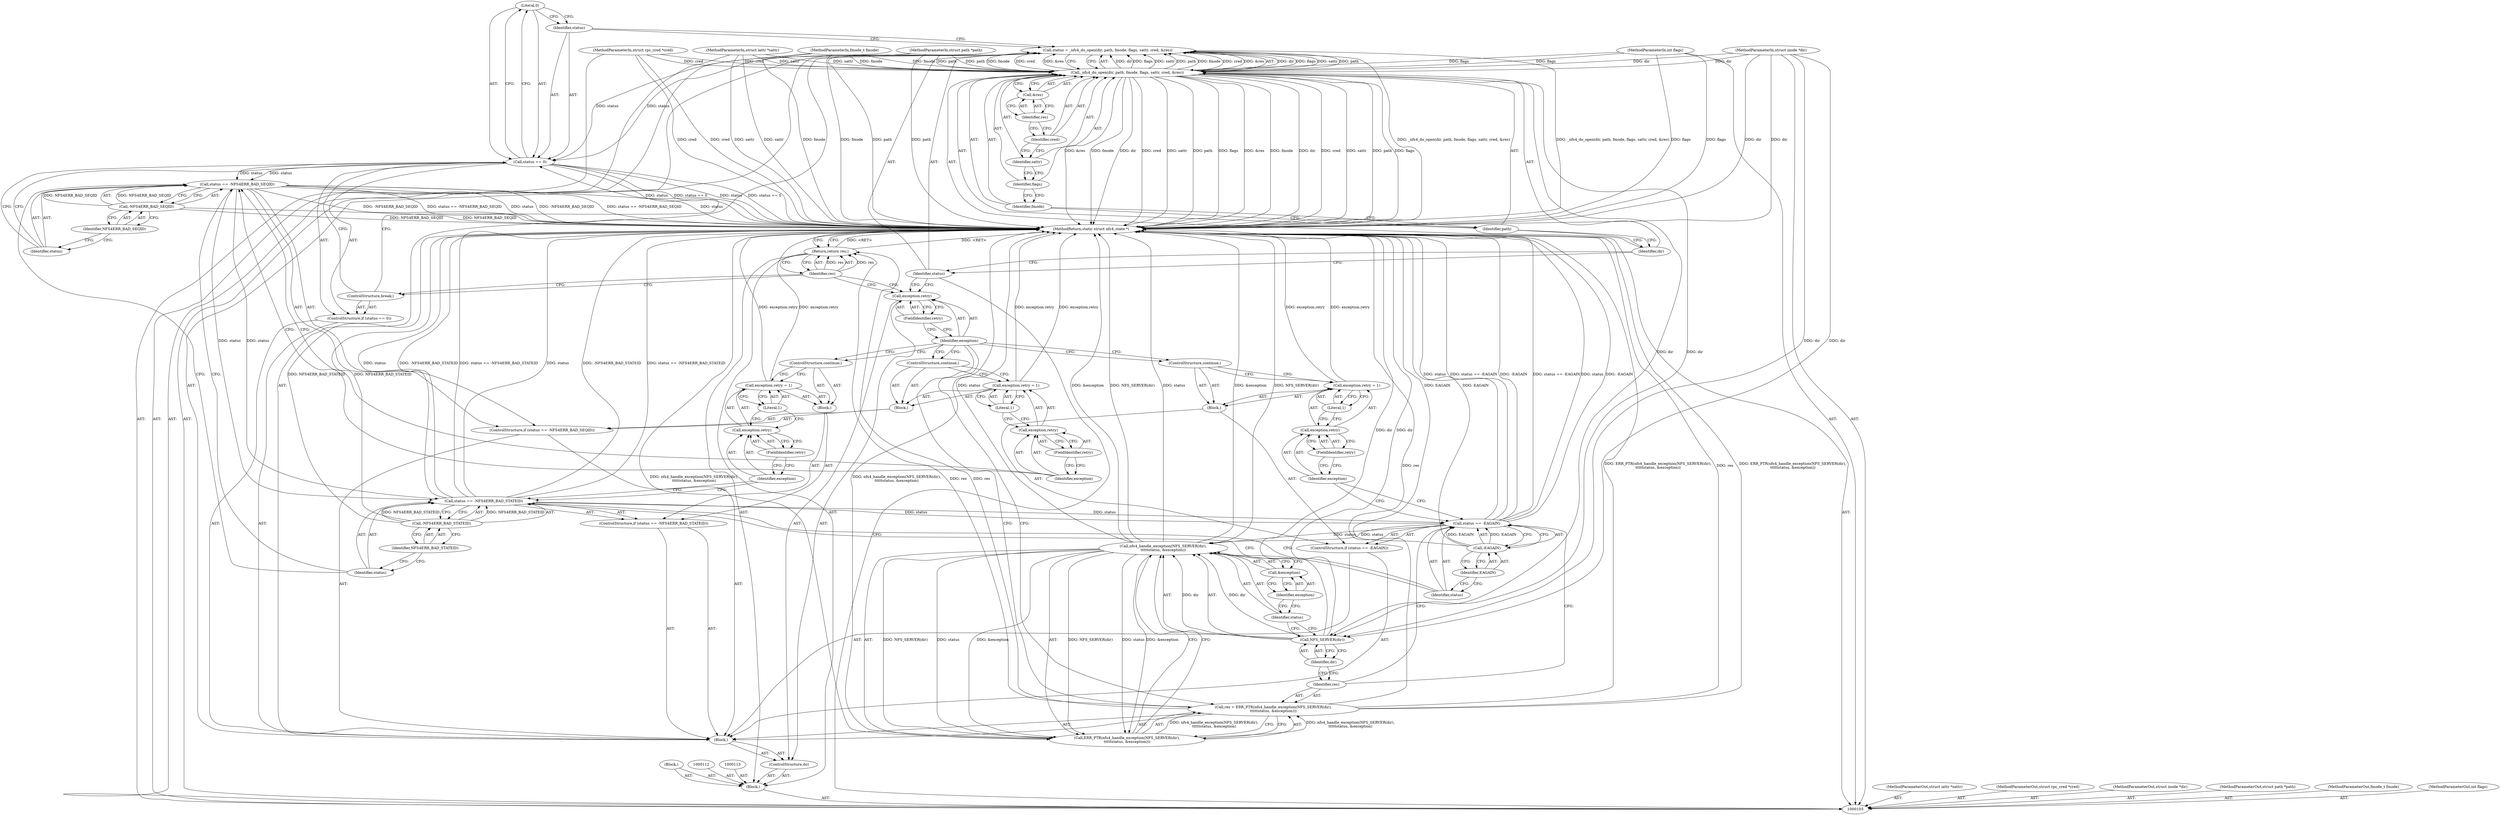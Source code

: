 digraph "0_linux_dc0b027dfadfcb8a5504f7d8052754bf8d501ab9_9" {
"1000130" [label="(Literal,0)"];
"1000127" [label="(ControlStructure,if (status == 0))"];
"1000128" [label="(Call,status == 0)"];
"1000129" [label="(Identifier,status)"];
"1000131" [label="(ControlStructure,break;)"];
"1000182" [label="(MethodReturn,static struct nfs4_state *)"];
"1000108" [label="(MethodParameterIn,struct iattr *sattr)"];
"1000245" [label="(MethodParameterOut,struct iattr *sattr)"];
"1000109" [label="(MethodParameterIn,struct rpc_cred *cred)"];
"1000246" [label="(MethodParameterOut,struct rpc_cred *cred)"];
"1000104" [label="(MethodParameterIn,struct inode *dir)"];
"1000241" [label="(MethodParameterOut,struct inode *dir)"];
"1000105" [label="(MethodParameterIn,struct path *path)"];
"1000242" [label="(MethodParameterOut,struct path *path)"];
"1000106" [label="(MethodParameterIn,fmode_t fmode)"];
"1000243" [label="(MethodParameterOut,fmode_t fmode)"];
"1000107" [label="(MethodParameterIn,int flags)"];
"1000244" [label="(MethodParameterOut,int flags)"];
"1000135" [label="(Call,-NFS4ERR_BAD_SEQID)"];
"1000136" [label="(Identifier,NFS4ERR_BAD_SEQID)"];
"1000132" [label="(ControlStructure,if (status == -NFS4ERR_BAD_SEQID))"];
"1000137" [label="(Block,)"];
"1000133" [label="(Call,status == -NFS4ERR_BAD_SEQID)"];
"1000134" [label="(Identifier,status)"];
"1000141" [label="(FieldIdentifier,retry)"];
"1000142" [label="(Literal,1)"];
"1000138" [label="(Call,exception.retry = 1)"];
"1000139" [label="(Call,exception.retry)"];
"1000140" [label="(Identifier,exception)"];
"1000143" [label="(ControlStructure,continue;)"];
"1000110" [label="(Block,)"];
"1000147" [label="(Call,-NFS4ERR_BAD_STATEID)"];
"1000148" [label="(Identifier,NFS4ERR_BAD_STATEID)"];
"1000144" [label="(ControlStructure,if (status == -NFS4ERR_BAD_STATEID))"];
"1000149" [label="(Block,)"];
"1000145" [label="(Call,status == -NFS4ERR_BAD_STATEID)"];
"1000146" [label="(Identifier,status)"];
"1000153" [label="(FieldIdentifier,retry)"];
"1000154" [label="(Literal,1)"];
"1000150" [label="(Call,exception.retry = 1)"];
"1000151" [label="(Call,exception.retry)"];
"1000152" [label="(Identifier,exception)"];
"1000155" [label="(ControlStructure,continue;)"];
"1000111" [label="(Block,)"];
"1000159" [label="(Call,-EAGAIN)"];
"1000160" [label="(Identifier,EAGAIN)"];
"1000156" [label="(ControlStructure,if (status == -EAGAIN))"];
"1000161" [label="(Block,)"];
"1000157" [label="(Call,status == -EAGAIN)"];
"1000158" [label="(Identifier,status)"];
"1000165" [label="(FieldIdentifier,retry)"];
"1000166" [label="(Literal,1)"];
"1000162" [label="(Call,exception.retry = 1)"];
"1000163" [label="(Call,exception.retry)"];
"1000164" [label="(Identifier,exception)"];
"1000167" [label="(ControlStructure,continue;)"];
"1000171" [label="(Call,nfs4_handle_exception(NFS_SERVER(dir),\n\t\t\t\t\tstatus, &exception))"];
"1000168" [label="(Call,res = ERR_PTR(nfs4_handle_exception(NFS_SERVER(dir),\n\t\t\t\t\tstatus, &exception)))"];
"1000169" [label="(Identifier,res)"];
"1000172" [label="(Call,NFS_SERVER(dir))"];
"1000173" [label="(Identifier,dir)"];
"1000170" [label="(Call,ERR_PTR(nfs4_handle_exception(NFS_SERVER(dir),\n\t\t\t\t\tstatus, &exception)))"];
"1000175" [label="(Call,&exception)"];
"1000176" [label="(Identifier,exception)"];
"1000174" [label="(Identifier,status)"];
"1000177" [label="(Call,exception.retry)"];
"1000178" [label="(Identifier,exception)"];
"1000179" [label="(FieldIdentifier,retry)"];
"1000180" [label="(Return,return res;)"];
"1000181" [label="(Identifier,res)"];
"1000114" [label="(ControlStructure,do)"];
"1000115" [label="(Block,)"];
"1000118" [label="(Call,_nfs4_do_open(dir, path, fmode, flags, sattr, cred, &res))"];
"1000116" [label="(Call,status = _nfs4_do_open(dir, path, fmode, flags, sattr, cred, &res))"];
"1000117" [label="(Identifier,status)"];
"1000119" [label="(Identifier,dir)"];
"1000120" [label="(Identifier,path)"];
"1000121" [label="(Identifier,fmode)"];
"1000122" [label="(Identifier,flags)"];
"1000123" [label="(Identifier,sattr)"];
"1000124" [label="(Identifier,cred)"];
"1000125" [label="(Call,&res)"];
"1000126" [label="(Identifier,res)"];
"1000130" -> "1000128"  [label="AST: "];
"1000130" -> "1000129"  [label="CFG: "];
"1000128" -> "1000130"  [label="CFG: "];
"1000127" -> "1000115"  [label="AST: "];
"1000128" -> "1000127"  [label="AST: "];
"1000131" -> "1000127"  [label="AST: "];
"1000128" -> "1000127"  [label="AST: "];
"1000128" -> "1000130"  [label="CFG: "];
"1000129" -> "1000128"  [label="AST: "];
"1000130" -> "1000128"  [label="AST: "];
"1000131" -> "1000128"  [label="CFG: "];
"1000134" -> "1000128"  [label="CFG: "];
"1000128" -> "1000182"  [label="DDG: status"];
"1000128" -> "1000182"  [label="DDG: status == 0"];
"1000116" -> "1000128"  [label="DDG: status"];
"1000128" -> "1000133"  [label="DDG: status"];
"1000129" -> "1000128"  [label="AST: "];
"1000129" -> "1000116"  [label="CFG: "];
"1000130" -> "1000129"  [label="CFG: "];
"1000131" -> "1000127"  [label="AST: "];
"1000131" -> "1000128"  [label="CFG: "];
"1000181" -> "1000131"  [label="CFG: "];
"1000182" -> "1000103"  [label="AST: "];
"1000182" -> "1000180"  [label="CFG: "];
"1000157" -> "1000182"  [label="DDG: -EAGAIN"];
"1000157" -> "1000182"  [label="DDG: status == -EAGAIN"];
"1000157" -> "1000182"  [label="DDG: status"];
"1000171" -> "1000182"  [label="DDG: NFS_SERVER(dir)"];
"1000171" -> "1000182"  [label="DDG: status"];
"1000171" -> "1000182"  [label="DDG: &exception"];
"1000118" -> "1000182"  [label="DDG: &res"];
"1000118" -> "1000182"  [label="DDG: fmode"];
"1000118" -> "1000182"  [label="DDG: dir"];
"1000118" -> "1000182"  [label="DDG: cred"];
"1000118" -> "1000182"  [label="DDG: sattr"];
"1000118" -> "1000182"  [label="DDG: path"];
"1000118" -> "1000182"  [label="DDG: flags"];
"1000108" -> "1000182"  [label="DDG: sattr"];
"1000168" -> "1000182"  [label="DDG: res"];
"1000168" -> "1000182"  [label="DDG: ERR_PTR(nfs4_handle_exception(NFS_SERVER(dir),\n\t\t\t\t\tstatus, &exception))"];
"1000104" -> "1000182"  [label="DDG: dir"];
"1000105" -> "1000182"  [label="DDG: path"];
"1000159" -> "1000182"  [label="DDG: EAGAIN"];
"1000147" -> "1000182"  [label="DDG: NFS4ERR_BAD_STATEID"];
"1000116" -> "1000182"  [label="DDG: _nfs4_do_open(dir, path, fmode, flags, sattr, cred, &res)"];
"1000133" -> "1000182"  [label="DDG: status == -NFS4ERR_BAD_SEQID"];
"1000133" -> "1000182"  [label="DDG: status"];
"1000133" -> "1000182"  [label="DDG: -NFS4ERR_BAD_SEQID"];
"1000107" -> "1000182"  [label="DDG: flags"];
"1000150" -> "1000182"  [label="DDG: exception.retry"];
"1000138" -> "1000182"  [label="DDG: exception.retry"];
"1000128" -> "1000182"  [label="DDG: status"];
"1000128" -> "1000182"  [label="DDG: status == 0"];
"1000172" -> "1000182"  [label="DDG: dir"];
"1000135" -> "1000182"  [label="DDG: NFS4ERR_BAD_SEQID"];
"1000145" -> "1000182"  [label="DDG: status == -NFS4ERR_BAD_STATEID"];
"1000145" -> "1000182"  [label="DDG: status"];
"1000145" -> "1000182"  [label="DDG: -NFS4ERR_BAD_STATEID"];
"1000170" -> "1000182"  [label="DDG: nfs4_handle_exception(NFS_SERVER(dir),\n\t\t\t\t\tstatus, &exception)"];
"1000162" -> "1000182"  [label="DDG: exception.retry"];
"1000106" -> "1000182"  [label="DDG: fmode"];
"1000109" -> "1000182"  [label="DDG: cred"];
"1000180" -> "1000182"  [label="DDG: <RET>"];
"1000108" -> "1000103"  [label="AST: "];
"1000108" -> "1000182"  [label="DDG: sattr"];
"1000108" -> "1000118"  [label="DDG: sattr"];
"1000245" -> "1000103"  [label="AST: "];
"1000109" -> "1000103"  [label="AST: "];
"1000109" -> "1000182"  [label="DDG: cred"];
"1000109" -> "1000118"  [label="DDG: cred"];
"1000246" -> "1000103"  [label="AST: "];
"1000104" -> "1000103"  [label="AST: "];
"1000104" -> "1000182"  [label="DDG: dir"];
"1000104" -> "1000118"  [label="DDG: dir"];
"1000104" -> "1000172"  [label="DDG: dir"];
"1000241" -> "1000103"  [label="AST: "];
"1000105" -> "1000103"  [label="AST: "];
"1000105" -> "1000182"  [label="DDG: path"];
"1000105" -> "1000118"  [label="DDG: path"];
"1000242" -> "1000103"  [label="AST: "];
"1000106" -> "1000103"  [label="AST: "];
"1000106" -> "1000182"  [label="DDG: fmode"];
"1000106" -> "1000118"  [label="DDG: fmode"];
"1000243" -> "1000103"  [label="AST: "];
"1000107" -> "1000103"  [label="AST: "];
"1000107" -> "1000182"  [label="DDG: flags"];
"1000107" -> "1000118"  [label="DDG: flags"];
"1000244" -> "1000103"  [label="AST: "];
"1000135" -> "1000133"  [label="AST: "];
"1000135" -> "1000136"  [label="CFG: "];
"1000136" -> "1000135"  [label="AST: "];
"1000133" -> "1000135"  [label="CFG: "];
"1000135" -> "1000182"  [label="DDG: NFS4ERR_BAD_SEQID"];
"1000135" -> "1000133"  [label="DDG: NFS4ERR_BAD_SEQID"];
"1000136" -> "1000135"  [label="AST: "];
"1000136" -> "1000134"  [label="CFG: "];
"1000135" -> "1000136"  [label="CFG: "];
"1000132" -> "1000115"  [label="AST: "];
"1000133" -> "1000132"  [label="AST: "];
"1000137" -> "1000132"  [label="AST: "];
"1000137" -> "1000132"  [label="AST: "];
"1000138" -> "1000137"  [label="AST: "];
"1000143" -> "1000137"  [label="AST: "];
"1000133" -> "1000132"  [label="AST: "];
"1000133" -> "1000135"  [label="CFG: "];
"1000134" -> "1000133"  [label="AST: "];
"1000135" -> "1000133"  [label="AST: "];
"1000140" -> "1000133"  [label="CFG: "];
"1000146" -> "1000133"  [label="CFG: "];
"1000133" -> "1000182"  [label="DDG: status == -NFS4ERR_BAD_SEQID"];
"1000133" -> "1000182"  [label="DDG: status"];
"1000133" -> "1000182"  [label="DDG: -NFS4ERR_BAD_SEQID"];
"1000128" -> "1000133"  [label="DDG: status"];
"1000135" -> "1000133"  [label="DDG: NFS4ERR_BAD_SEQID"];
"1000133" -> "1000145"  [label="DDG: status"];
"1000134" -> "1000133"  [label="AST: "];
"1000134" -> "1000128"  [label="CFG: "];
"1000136" -> "1000134"  [label="CFG: "];
"1000141" -> "1000139"  [label="AST: "];
"1000141" -> "1000140"  [label="CFG: "];
"1000139" -> "1000141"  [label="CFG: "];
"1000142" -> "1000138"  [label="AST: "];
"1000142" -> "1000139"  [label="CFG: "];
"1000138" -> "1000142"  [label="CFG: "];
"1000138" -> "1000137"  [label="AST: "];
"1000138" -> "1000142"  [label="CFG: "];
"1000139" -> "1000138"  [label="AST: "];
"1000142" -> "1000138"  [label="AST: "];
"1000143" -> "1000138"  [label="CFG: "];
"1000138" -> "1000182"  [label="DDG: exception.retry"];
"1000139" -> "1000138"  [label="AST: "];
"1000139" -> "1000141"  [label="CFG: "];
"1000140" -> "1000139"  [label="AST: "];
"1000141" -> "1000139"  [label="AST: "];
"1000142" -> "1000139"  [label="CFG: "];
"1000140" -> "1000139"  [label="AST: "];
"1000140" -> "1000133"  [label="CFG: "];
"1000141" -> "1000140"  [label="CFG: "];
"1000143" -> "1000137"  [label="AST: "];
"1000143" -> "1000138"  [label="CFG: "];
"1000178" -> "1000143"  [label="CFG: "];
"1000110" -> "1000103"  [label="AST: "];
"1000111" -> "1000110"  [label="AST: "];
"1000112" -> "1000110"  [label="AST: "];
"1000113" -> "1000110"  [label="AST: "];
"1000114" -> "1000110"  [label="AST: "];
"1000180" -> "1000110"  [label="AST: "];
"1000147" -> "1000145"  [label="AST: "];
"1000147" -> "1000148"  [label="CFG: "];
"1000148" -> "1000147"  [label="AST: "];
"1000145" -> "1000147"  [label="CFG: "];
"1000147" -> "1000182"  [label="DDG: NFS4ERR_BAD_STATEID"];
"1000147" -> "1000145"  [label="DDG: NFS4ERR_BAD_STATEID"];
"1000148" -> "1000147"  [label="AST: "];
"1000148" -> "1000146"  [label="CFG: "];
"1000147" -> "1000148"  [label="CFG: "];
"1000144" -> "1000115"  [label="AST: "];
"1000145" -> "1000144"  [label="AST: "];
"1000149" -> "1000144"  [label="AST: "];
"1000149" -> "1000144"  [label="AST: "];
"1000150" -> "1000149"  [label="AST: "];
"1000155" -> "1000149"  [label="AST: "];
"1000145" -> "1000144"  [label="AST: "];
"1000145" -> "1000147"  [label="CFG: "];
"1000146" -> "1000145"  [label="AST: "];
"1000147" -> "1000145"  [label="AST: "];
"1000152" -> "1000145"  [label="CFG: "];
"1000158" -> "1000145"  [label="CFG: "];
"1000145" -> "1000182"  [label="DDG: status == -NFS4ERR_BAD_STATEID"];
"1000145" -> "1000182"  [label="DDG: status"];
"1000145" -> "1000182"  [label="DDG: -NFS4ERR_BAD_STATEID"];
"1000133" -> "1000145"  [label="DDG: status"];
"1000147" -> "1000145"  [label="DDG: NFS4ERR_BAD_STATEID"];
"1000145" -> "1000157"  [label="DDG: status"];
"1000146" -> "1000145"  [label="AST: "];
"1000146" -> "1000133"  [label="CFG: "];
"1000148" -> "1000146"  [label="CFG: "];
"1000153" -> "1000151"  [label="AST: "];
"1000153" -> "1000152"  [label="CFG: "];
"1000151" -> "1000153"  [label="CFG: "];
"1000154" -> "1000150"  [label="AST: "];
"1000154" -> "1000151"  [label="CFG: "];
"1000150" -> "1000154"  [label="CFG: "];
"1000150" -> "1000149"  [label="AST: "];
"1000150" -> "1000154"  [label="CFG: "];
"1000151" -> "1000150"  [label="AST: "];
"1000154" -> "1000150"  [label="AST: "];
"1000155" -> "1000150"  [label="CFG: "];
"1000150" -> "1000182"  [label="DDG: exception.retry"];
"1000151" -> "1000150"  [label="AST: "];
"1000151" -> "1000153"  [label="CFG: "];
"1000152" -> "1000151"  [label="AST: "];
"1000153" -> "1000151"  [label="AST: "];
"1000154" -> "1000151"  [label="CFG: "];
"1000152" -> "1000151"  [label="AST: "];
"1000152" -> "1000145"  [label="CFG: "];
"1000153" -> "1000152"  [label="CFG: "];
"1000155" -> "1000149"  [label="AST: "];
"1000155" -> "1000150"  [label="CFG: "];
"1000178" -> "1000155"  [label="CFG: "];
"1000111" -> "1000110"  [label="AST: "];
"1000159" -> "1000157"  [label="AST: "];
"1000159" -> "1000160"  [label="CFG: "];
"1000160" -> "1000159"  [label="AST: "];
"1000157" -> "1000159"  [label="CFG: "];
"1000159" -> "1000182"  [label="DDG: EAGAIN"];
"1000159" -> "1000157"  [label="DDG: EAGAIN"];
"1000160" -> "1000159"  [label="AST: "];
"1000160" -> "1000158"  [label="CFG: "];
"1000159" -> "1000160"  [label="CFG: "];
"1000156" -> "1000115"  [label="AST: "];
"1000157" -> "1000156"  [label="AST: "];
"1000161" -> "1000156"  [label="AST: "];
"1000161" -> "1000156"  [label="AST: "];
"1000162" -> "1000161"  [label="AST: "];
"1000167" -> "1000161"  [label="AST: "];
"1000157" -> "1000156"  [label="AST: "];
"1000157" -> "1000159"  [label="CFG: "];
"1000158" -> "1000157"  [label="AST: "];
"1000159" -> "1000157"  [label="AST: "];
"1000164" -> "1000157"  [label="CFG: "];
"1000169" -> "1000157"  [label="CFG: "];
"1000157" -> "1000182"  [label="DDG: -EAGAIN"];
"1000157" -> "1000182"  [label="DDG: status == -EAGAIN"];
"1000157" -> "1000182"  [label="DDG: status"];
"1000145" -> "1000157"  [label="DDG: status"];
"1000159" -> "1000157"  [label="DDG: EAGAIN"];
"1000157" -> "1000171"  [label="DDG: status"];
"1000158" -> "1000157"  [label="AST: "];
"1000158" -> "1000145"  [label="CFG: "];
"1000160" -> "1000158"  [label="CFG: "];
"1000165" -> "1000163"  [label="AST: "];
"1000165" -> "1000164"  [label="CFG: "];
"1000163" -> "1000165"  [label="CFG: "];
"1000166" -> "1000162"  [label="AST: "];
"1000166" -> "1000163"  [label="CFG: "];
"1000162" -> "1000166"  [label="CFG: "];
"1000162" -> "1000161"  [label="AST: "];
"1000162" -> "1000166"  [label="CFG: "];
"1000163" -> "1000162"  [label="AST: "];
"1000166" -> "1000162"  [label="AST: "];
"1000167" -> "1000162"  [label="CFG: "];
"1000162" -> "1000182"  [label="DDG: exception.retry"];
"1000163" -> "1000162"  [label="AST: "];
"1000163" -> "1000165"  [label="CFG: "];
"1000164" -> "1000163"  [label="AST: "];
"1000165" -> "1000163"  [label="AST: "];
"1000166" -> "1000163"  [label="CFG: "];
"1000164" -> "1000163"  [label="AST: "];
"1000164" -> "1000157"  [label="CFG: "];
"1000165" -> "1000164"  [label="CFG: "];
"1000167" -> "1000161"  [label="AST: "];
"1000167" -> "1000162"  [label="CFG: "];
"1000178" -> "1000167"  [label="CFG: "];
"1000171" -> "1000170"  [label="AST: "];
"1000171" -> "1000175"  [label="CFG: "];
"1000172" -> "1000171"  [label="AST: "];
"1000174" -> "1000171"  [label="AST: "];
"1000175" -> "1000171"  [label="AST: "];
"1000170" -> "1000171"  [label="CFG: "];
"1000171" -> "1000182"  [label="DDG: NFS_SERVER(dir)"];
"1000171" -> "1000182"  [label="DDG: status"];
"1000171" -> "1000182"  [label="DDG: &exception"];
"1000171" -> "1000170"  [label="DDG: NFS_SERVER(dir)"];
"1000171" -> "1000170"  [label="DDG: status"];
"1000171" -> "1000170"  [label="DDG: &exception"];
"1000172" -> "1000171"  [label="DDG: dir"];
"1000157" -> "1000171"  [label="DDG: status"];
"1000168" -> "1000115"  [label="AST: "];
"1000168" -> "1000170"  [label="CFG: "];
"1000169" -> "1000168"  [label="AST: "];
"1000170" -> "1000168"  [label="AST: "];
"1000178" -> "1000168"  [label="CFG: "];
"1000168" -> "1000182"  [label="DDG: res"];
"1000168" -> "1000182"  [label="DDG: ERR_PTR(nfs4_handle_exception(NFS_SERVER(dir),\n\t\t\t\t\tstatus, &exception))"];
"1000170" -> "1000168"  [label="DDG: nfs4_handle_exception(NFS_SERVER(dir),\n\t\t\t\t\tstatus, &exception)"];
"1000168" -> "1000180"  [label="DDG: res"];
"1000169" -> "1000168"  [label="AST: "];
"1000169" -> "1000157"  [label="CFG: "];
"1000173" -> "1000169"  [label="CFG: "];
"1000172" -> "1000171"  [label="AST: "];
"1000172" -> "1000173"  [label="CFG: "];
"1000173" -> "1000172"  [label="AST: "];
"1000174" -> "1000172"  [label="CFG: "];
"1000172" -> "1000182"  [label="DDG: dir"];
"1000172" -> "1000171"  [label="DDG: dir"];
"1000118" -> "1000172"  [label="DDG: dir"];
"1000104" -> "1000172"  [label="DDG: dir"];
"1000173" -> "1000172"  [label="AST: "];
"1000173" -> "1000169"  [label="CFG: "];
"1000172" -> "1000173"  [label="CFG: "];
"1000170" -> "1000168"  [label="AST: "];
"1000170" -> "1000171"  [label="CFG: "];
"1000171" -> "1000170"  [label="AST: "];
"1000168" -> "1000170"  [label="CFG: "];
"1000170" -> "1000182"  [label="DDG: nfs4_handle_exception(NFS_SERVER(dir),\n\t\t\t\t\tstatus, &exception)"];
"1000170" -> "1000168"  [label="DDG: nfs4_handle_exception(NFS_SERVER(dir),\n\t\t\t\t\tstatus, &exception)"];
"1000171" -> "1000170"  [label="DDG: NFS_SERVER(dir)"];
"1000171" -> "1000170"  [label="DDG: status"];
"1000171" -> "1000170"  [label="DDG: &exception"];
"1000175" -> "1000171"  [label="AST: "];
"1000175" -> "1000176"  [label="CFG: "];
"1000176" -> "1000175"  [label="AST: "];
"1000171" -> "1000175"  [label="CFG: "];
"1000176" -> "1000175"  [label="AST: "];
"1000176" -> "1000174"  [label="CFG: "];
"1000175" -> "1000176"  [label="CFG: "];
"1000174" -> "1000171"  [label="AST: "];
"1000174" -> "1000172"  [label="CFG: "];
"1000176" -> "1000174"  [label="CFG: "];
"1000177" -> "1000114"  [label="AST: "];
"1000177" -> "1000179"  [label="CFG: "];
"1000178" -> "1000177"  [label="AST: "];
"1000179" -> "1000177"  [label="AST: "];
"1000117" -> "1000177"  [label="CFG: "];
"1000181" -> "1000177"  [label="CFG: "];
"1000178" -> "1000177"  [label="AST: "];
"1000178" -> "1000143"  [label="CFG: "];
"1000178" -> "1000155"  [label="CFG: "];
"1000178" -> "1000167"  [label="CFG: "];
"1000178" -> "1000168"  [label="CFG: "];
"1000179" -> "1000178"  [label="CFG: "];
"1000179" -> "1000177"  [label="AST: "];
"1000179" -> "1000178"  [label="CFG: "];
"1000177" -> "1000179"  [label="CFG: "];
"1000180" -> "1000110"  [label="AST: "];
"1000180" -> "1000181"  [label="CFG: "];
"1000181" -> "1000180"  [label="AST: "];
"1000182" -> "1000180"  [label="CFG: "];
"1000180" -> "1000182"  [label="DDG: <RET>"];
"1000181" -> "1000180"  [label="DDG: res"];
"1000168" -> "1000180"  [label="DDG: res"];
"1000181" -> "1000180"  [label="AST: "];
"1000181" -> "1000177"  [label="CFG: "];
"1000181" -> "1000131"  [label="CFG: "];
"1000180" -> "1000181"  [label="CFG: "];
"1000181" -> "1000180"  [label="DDG: res"];
"1000114" -> "1000110"  [label="AST: "];
"1000115" -> "1000114"  [label="AST: "];
"1000177" -> "1000114"  [label="AST: "];
"1000115" -> "1000114"  [label="AST: "];
"1000116" -> "1000115"  [label="AST: "];
"1000127" -> "1000115"  [label="AST: "];
"1000132" -> "1000115"  [label="AST: "];
"1000144" -> "1000115"  [label="AST: "];
"1000156" -> "1000115"  [label="AST: "];
"1000168" -> "1000115"  [label="AST: "];
"1000118" -> "1000116"  [label="AST: "];
"1000118" -> "1000125"  [label="CFG: "];
"1000119" -> "1000118"  [label="AST: "];
"1000120" -> "1000118"  [label="AST: "];
"1000121" -> "1000118"  [label="AST: "];
"1000122" -> "1000118"  [label="AST: "];
"1000123" -> "1000118"  [label="AST: "];
"1000124" -> "1000118"  [label="AST: "];
"1000125" -> "1000118"  [label="AST: "];
"1000116" -> "1000118"  [label="CFG: "];
"1000118" -> "1000182"  [label="DDG: &res"];
"1000118" -> "1000182"  [label="DDG: fmode"];
"1000118" -> "1000182"  [label="DDG: dir"];
"1000118" -> "1000182"  [label="DDG: cred"];
"1000118" -> "1000182"  [label="DDG: sattr"];
"1000118" -> "1000182"  [label="DDG: path"];
"1000118" -> "1000182"  [label="DDG: flags"];
"1000118" -> "1000116"  [label="DDG: dir"];
"1000118" -> "1000116"  [label="DDG: flags"];
"1000118" -> "1000116"  [label="DDG: sattr"];
"1000118" -> "1000116"  [label="DDG: path"];
"1000118" -> "1000116"  [label="DDG: fmode"];
"1000118" -> "1000116"  [label="DDG: cred"];
"1000118" -> "1000116"  [label="DDG: &res"];
"1000104" -> "1000118"  [label="DDG: dir"];
"1000105" -> "1000118"  [label="DDG: path"];
"1000106" -> "1000118"  [label="DDG: fmode"];
"1000107" -> "1000118"  [label="DDG: flags"];
"1000108" -> "1000118"  [label="DDG: sattr"];
"1000109" -> "1000118"  [label="DDG: cred"];
"1000118" -> "1000172"  [label="DDG: dir"];
"1000116" -> "1000115"  [label="AST: "];
"1000116" -> "1000118"  [label="CFG: "];
"1000117" -> "1000116"  [label="AST: "];
"1000118" -> "1000116"  [label="AST: "];
"1000129" -> "1000116"  [label="CFG: "];
"1000116" -> "1000182"  [label="DDG: _nfs4_do_open(dir, path, fmode, flags, sattr, cred, &res)"];
"1000118" -> "1000116"  [label="DDG: dir"];
"1000118" -> "1000116"  [label="DDG: flags"];
"1000118" -> "1000116"  [label="DDG: sattr"];
"1000118" -> "1000116"  [label="DDG: path"];
"1000118" -> "1000116"  [label="DDG: fmode"];
"1000118" -> "1000116"  [label="DDG: cred"];
"1000118" -> "1000116"  [label="DDG: &res"];
"1000116" -> "1000128"  [label="DDG: status"];
"1000117" -> "1000116"  [label="AST: "];
"1000117" -> "1000177"  [label="CFG: "];
"1000117" -> "1000103"  [label="CFG: "];
"1000119" -> "1000117"  [label="CFG: "];
"1000119" -> "1000118"  [label="AST: "];
"1000119" -> "1000117"  [label="CFG: "];
"1000120" -> "1000119"  [label="CFG: "];
"1000120" -> "1000118"  [label="AST: "];
"1000120" -> "1000119"  [label="CFG: "];
"1000121" -> "1000120"  [label="CFG: "];
"1000121" -> "1000118"  [label="AST: "];
"1000121" -> "1000120"  [label="CFG: "];
"1000122" -> "1000121"  [label="CFG: "];
"1000122" -> "1000118"  [label="AST: "];
"1000122" -> "1000121"  [label="CFG: "];
"1000123" -> "1000122"  [label="CFG: "];
"1000123" -> "1000118"  [label="AST: "];
"1000123" -> "1000122"  [label="CFG: "];
"1000124" -> "1000123"  [label="CFG: "];
"1000124" -> "1000118"  [label="AST: "];
"1000124" -> "1000123"  [label="CFG: "];
"1000126" -> "1000124"  [label="CFG: "];
"1000125" -> "1000118"  [label="AST: "];
"1000125" -> "1000126"  [label="CFG: "];
"1000126" -> "1000125"  [label="AST: "];
"1000118" -> "1000125"  [label="CFG: "];
"1000126" -> "1000125"  [label="AST: "];
"1000126" -> "1000124"  [label="CFG: "];
"1000125" -> "1000126"  [label="CFG: "];
}
